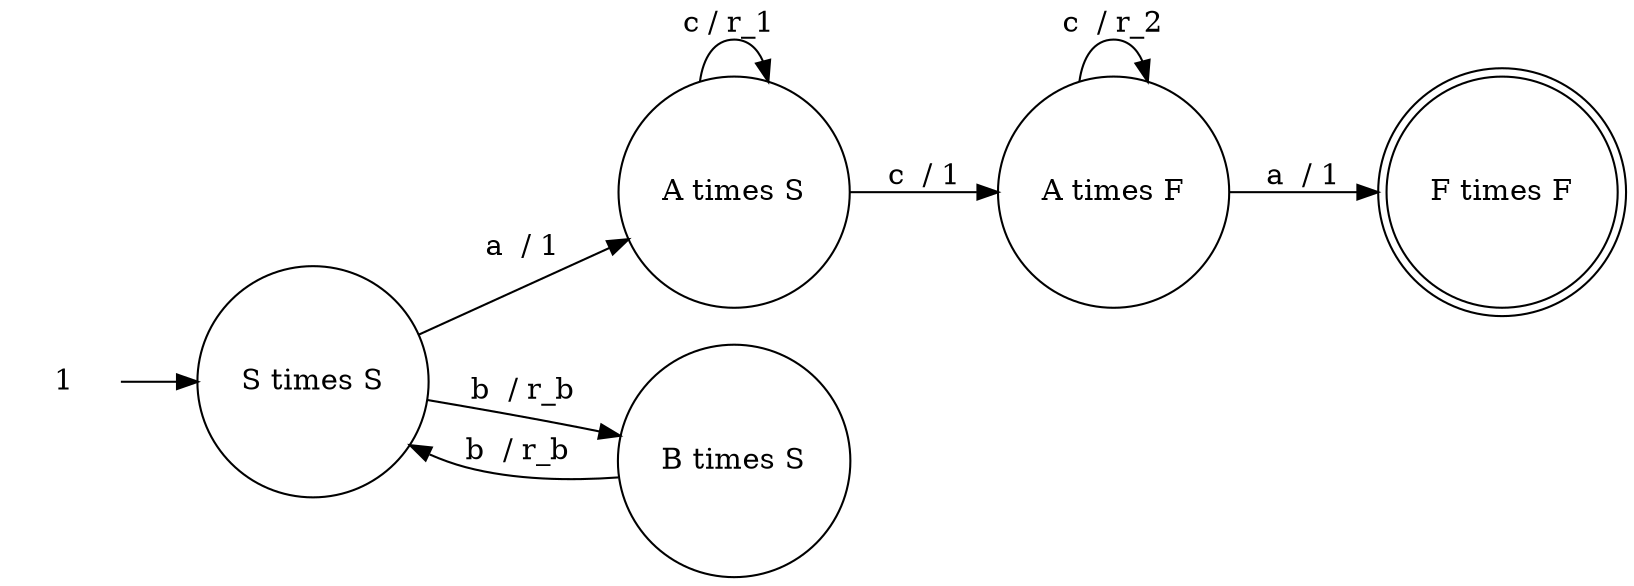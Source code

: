 digraph Automaton {rankdir = LR;
initial [shape=plaintext,label="1"];
initial -> start;

start [shape=circle,label="S \times S"];

start -> sawAstart [label="a  / 1"];

start -> sawBstart [label="b  / r_b"];

sawAstart [shape=circle,label="A \times S"];
sawAstart -> sawAstart [label="c / r_1 "]
sawAstart -> sawAfinal [label="c  / 1"]

sawAstart [shape=circle,label="A \times S"];


sawBstart [shape=circle,label="B \times S"];

sawBstart -> start [label="b  / r_b "];


finalFinal [shape=doublecircle,label="F \times F"];

sawAfinal [shape=circle,label="A \times F"];
sawAfinal -> sawAfinal [label="c  / r_2"]
sawAfinal -> finalFinal [label="a  / 1"]
}